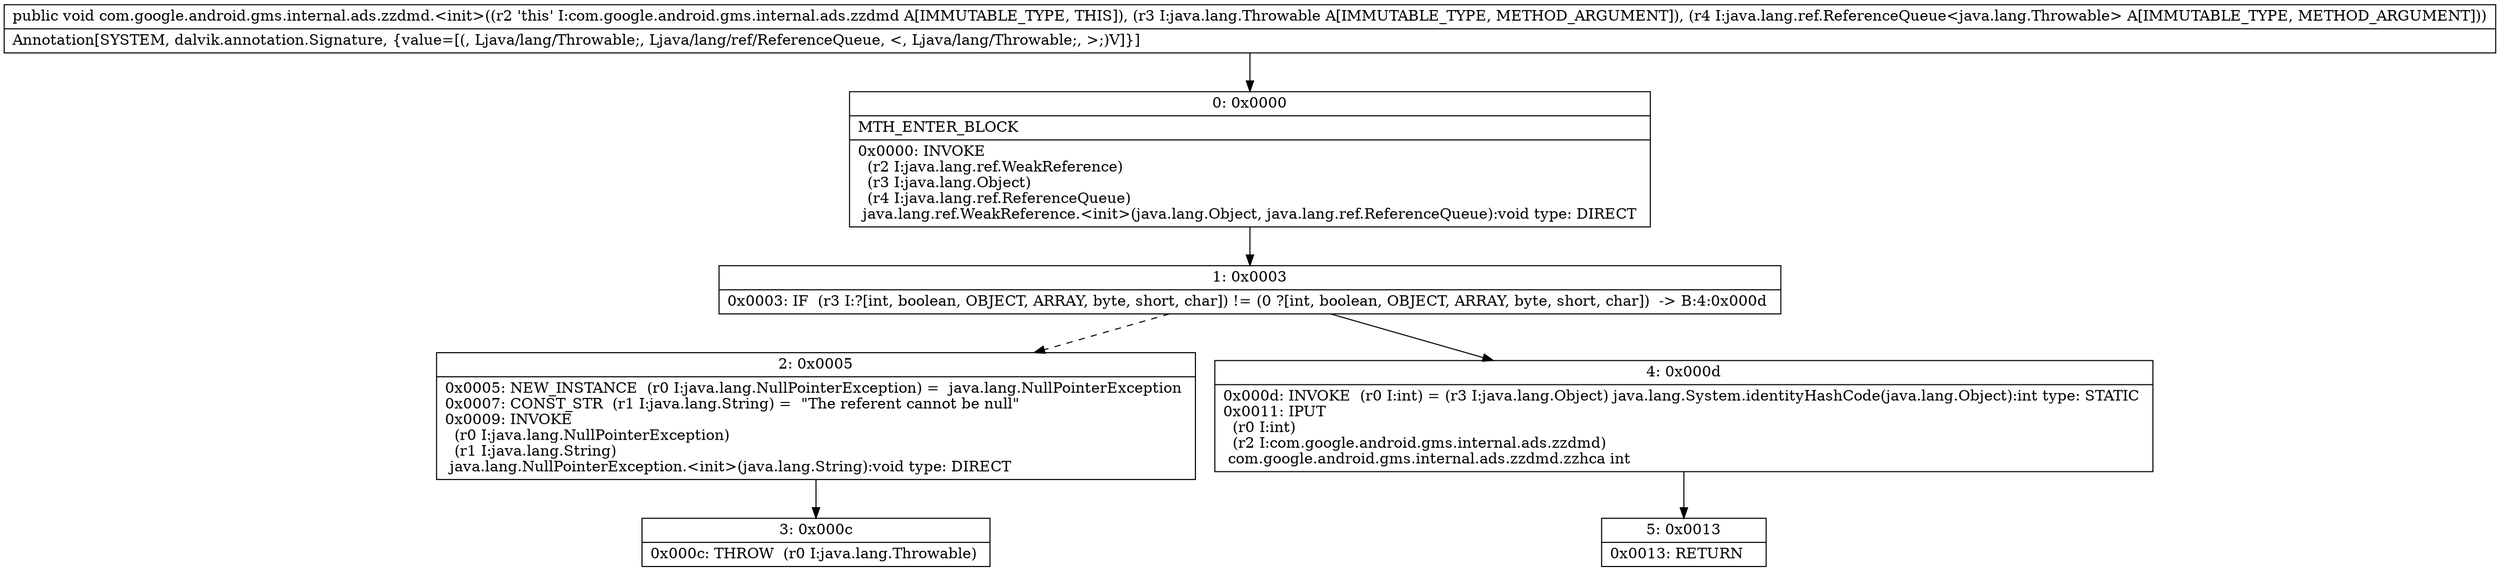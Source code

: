 digraph "CFG forcom.google.android.gms.internal.ads.zzdmd.\<init\>(Ljava\/lang\/Throwable;Ljava\/lang\/ref\/ReferenceQueue;)V" {
Node_0 [shape=record,label="{0\:\ 0x0000|MTH_ENTER_BLOCK\l|0x0000: INVOKE  \l  (r2 I:java.lang.ref.WeakReference)\l  (r3 I:java.lang.Object)\l  (r4 I:java.lang.ref.ReferenceQueue)\l java.lang.ref.WeakReference.\<init\>(java.lang.Object, java.lang.ref.ReferenceQueue):void type: DIRECT \l}"];
Node_1 [shape=record,label="{1\:\ 0x0003|0x0003: IF  (r3 I:?[int, boolean, OBJECT, ARRAY, byte, short, char]) != (0 ?[int, boolean, OBJECT, ARRAY, byte, short, char])  \-\> B:4:0x000d \l}"];
Node_2 [shape=record,label="{2\:\ 0x0005|0x0005: NEW_INSTANCE  (r0 I:java.lang.NullPointerException) =  java.lang.NullPointerException \l0x0007: CONST_STR  (r1 I:java.lang.String) =  \"The referent cannot be null\" \l0x0009: INVOKE  \l  (r0 I:java.lang.NullPointerException)\l  (r1 I:java.lang.String)\l java.lang.NullPointerException.\<init\>(java.lang.String):void type: DIRECT \l}"];
Node_3 [shape=record,label="{3\:\ 0x000c|0x000c: THROW  (r0 I:java.lang.Throwable) \l}"];
Node_4 [shape=record,label="{4\:\ 0x000d|0x000d: INVOKE  (r0 I:int) = (r3 I:java.lang.Object) java.lang.System.identityHashCode(java.lang.Object):int type: STATIC \l0x0011: IPUT  \l  (r0 I:int)\l  (r2 I:com.google.android.gms.internal.ads.zzdmd)\l com.google.android.gms.internal.ads.zzdmd.zzhca int \l}"];
Node_5 [shape=record,label="{5\:\ 0x0013|0x0013: RETURN   \l}"];
MethodNode[shape=record,label="{public void com.google.android.gms.internal.ads.zzdmd.\<init\>((r2 'this' I:com.google.android.gms.internal.ads.zzdmd A[IMMUTABLE_TYPE, THIS]), (r3 I:java.lang.Throwable A[IMMUTABLE_TYPE, METHOD_ARGUMENT]), (r4 I:java.lang.ref.ReferenceQueue\<java.lang.Throwable\> A[IMMUTABLE_TYPE, METHOD_ARGUMENT]))  | Annotation[SYSTEM, dalvik.annotation.Signature, \{value=[(, Ljava\/lang\/Throwable;, Ljava\/lang\/ref\/ReferenceQueue, \<, Ljava\/lang\/Throwable;, \>;)V]\}]\l}"];
MethodNode -> Node_0;
Node_0 -> Node_1;
Node_1 -> Node_2[style=dashed];
Node_1 -> Node_4;
Node_2 -> Node_3;
Node_4 -> Node_5;
}

